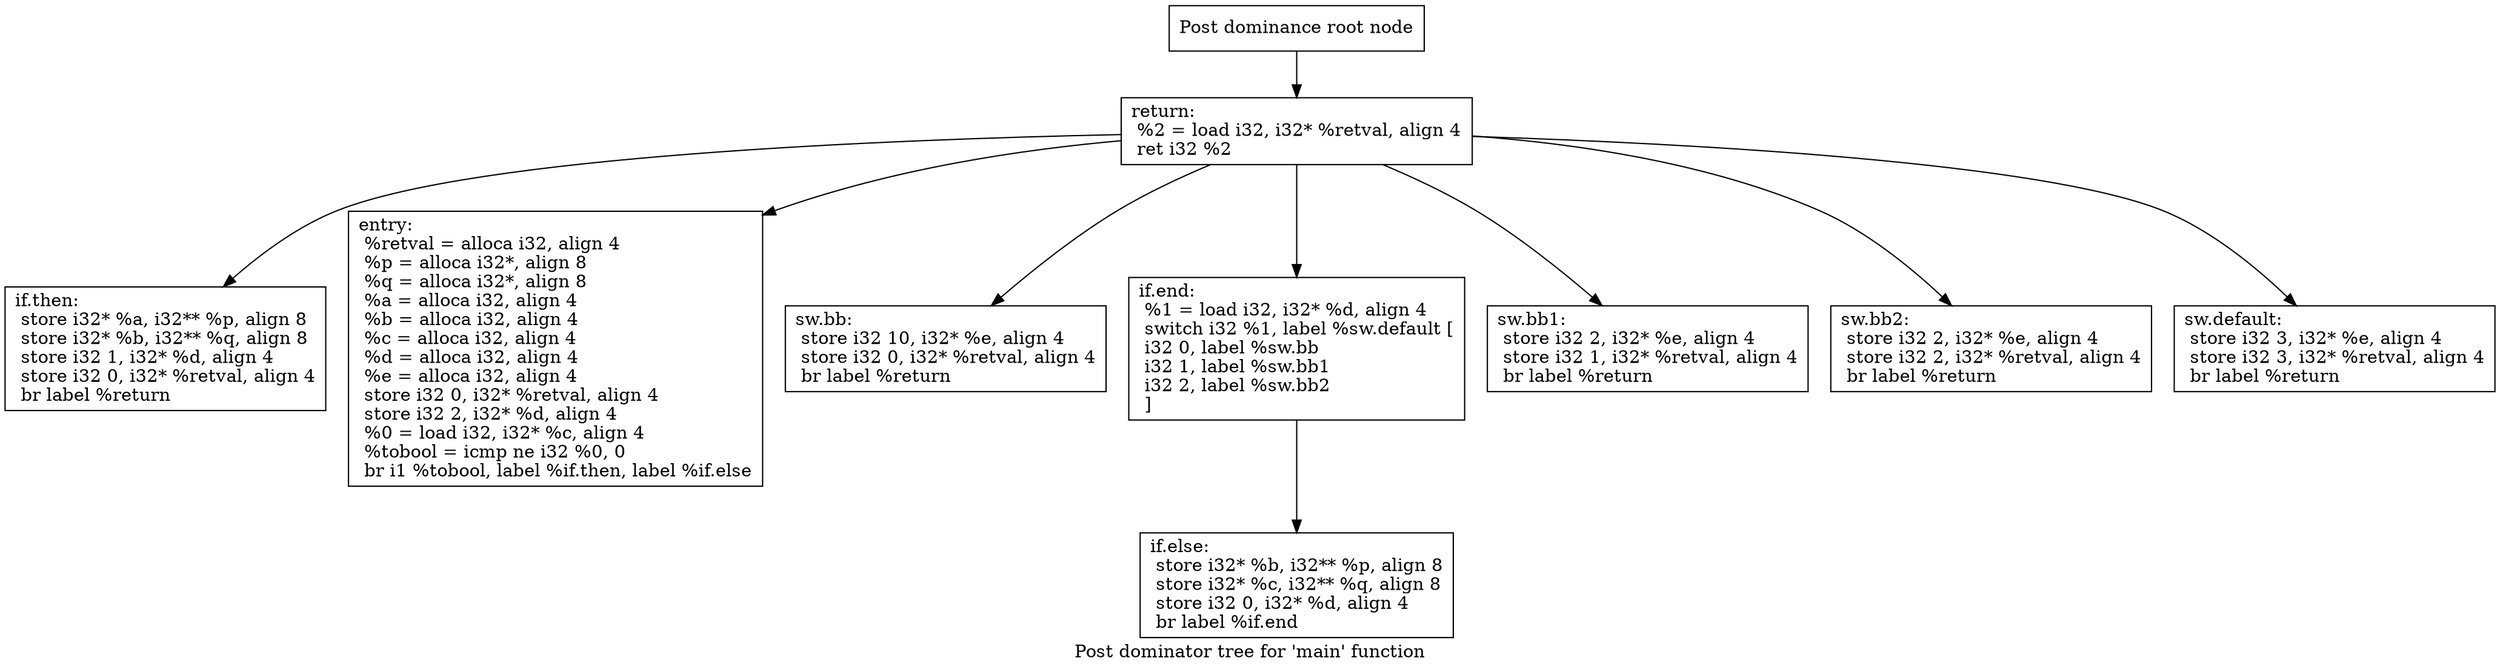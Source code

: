 digraph "Post dominator tree for 'main' function" {
	label="Post dominator tree for 'main' function";

	Node0xd00a20 [shape=record,label="{Post dominance root node}"];
	Node0xd00a20 -> Node0xd00e70;
	Node0xd00e70 [shape=record,label="{return:                                           \l  %2 = load i32, i32* %retval, align 4\l  ret i32 %2\l}"];
	Node0xd00e70 -> Node0xd00eb0;
	Node0xd00e70 -> Node0xd00ef0;
	Node0xd00e70 -> Node0xd00f30;
	Node0xd00e70 -> Node0xd00fa0;
	Node0xd00e70 -> Node0xd01020;
	Node0xd00e70 -> Node0xd01060;
	Node0xd00e70 -> Node0xd010a0;
	Node0xd00eb0 [shape=record,label="{if.then:                                          \l  store i32* %a, i32** %p, align 8\l  store i32* %b, i32** %q, align 8\l  store i32 1, i32* %d, align 4\l  store i32 0, i32* %retval, align 4\l  br label %return\l}"];
	Node0xd00ef0 [shape=record,label="{entry:\l  %retval = alloca i32, align 4\l  %p = alloca i32*, align 8\l  %q = alloca i32*, align 8\l  %a = alloca i32, align 4\l  %b = alloca i32, align 4\l  %c = alloca i32, align 4\l  %d = alloca i32, align 4\l  %e = alloca i32, align 4\l  store i32 0, i32* %retval, align 4\l  store i32 2, i32* %d, align 4\l  %0 = load i32, i32* %c, align 4\l  %tobool = icmp ne i32 %0, 0\l  br i1 %tobool, label %if.then, label %if.else\l}"];
	Node0xd00f30 [shape=record,label="{sw.bb:                                            \l  store i32 10, i32* %e, align 4\l  store i32 0, i32* %retval, align 4\l  br label %return\l}"];
	Node0xd00fa0 [shape=record,label="{if.end:                                           \l  %1 = load i32, i32* %d, align 4\l  switch i32 %1, label %sw.default [\l    i32 0, label %sw.bb\l    i32 1, label %sw.bb1\l    i32 2, label %sw.bb2\l  ]\l}"];
	Node0xd00fa0 -> Node0xd00fe0;
	Node0xd00fe0 [shape=record,label="{if.else:                                          \l  store i32* %b, i32** %p, align 8\l  store i32* %c, i32** %q, align 8\l  store i32 0, i32* %d, align 4\l  br label %if.end\l}"];
	Node0xd01020 [shape=record,label="{sw.bb1:                                           \l  store i32 2, i32* %e, align 4\l  store i32 1, i32* %retval, align 4\l  br label %return\l}"];
	Node0xd01060 [shape=record,label="{sw.bb2:                                           \l  store i32 2, i32* %e, align 4\l  store i32 2, i32* %retval, align 4\l  br label %return\l}"];
	Node0xd010a0 [shape=record,label="{sw.default:                                       \l  store i32 3, i32* %e, align 4\l  store i32 3, i32* %retval, align 4\l  br label %return\l}"];
}
